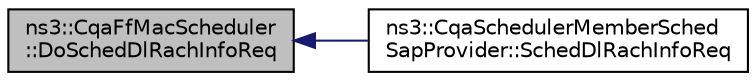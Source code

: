 digraph "ns3::CqaFfMacScheduler::DoSchedDlRachInfoReq"
{
  edge [fontname="Helvetica",fontsize="10",labelfontname="Helvetica",labelfontsize="10"];
  node [fontname="Helvetica",fontsize="10",shape=record];
  rankdir="LR";
  Node1 [label="ns3::CqaFfMacScheduler\l::DoSchedDlRachInfoReq",height=0.2,width=0.4,color="black", fillcolor="grey75", style="filled", fontcolor="black"];
  Node1 -> Node2 [dir="back",color="midnightblue",fontsize="10",style="solid"];
  Node2 [label="ns3::CqaSchedulerMemberSched\lSapProvider::SchedDlRachInfoReq",height=0.2,width=0.4,color="black", fillcolor="white", style="filled",URL="$de/da2/classns3_1_1CqaSchedulerMemberSchedSapProvider.html#ae71a95a9ec6c65efe3809f277c57a686"];
}

